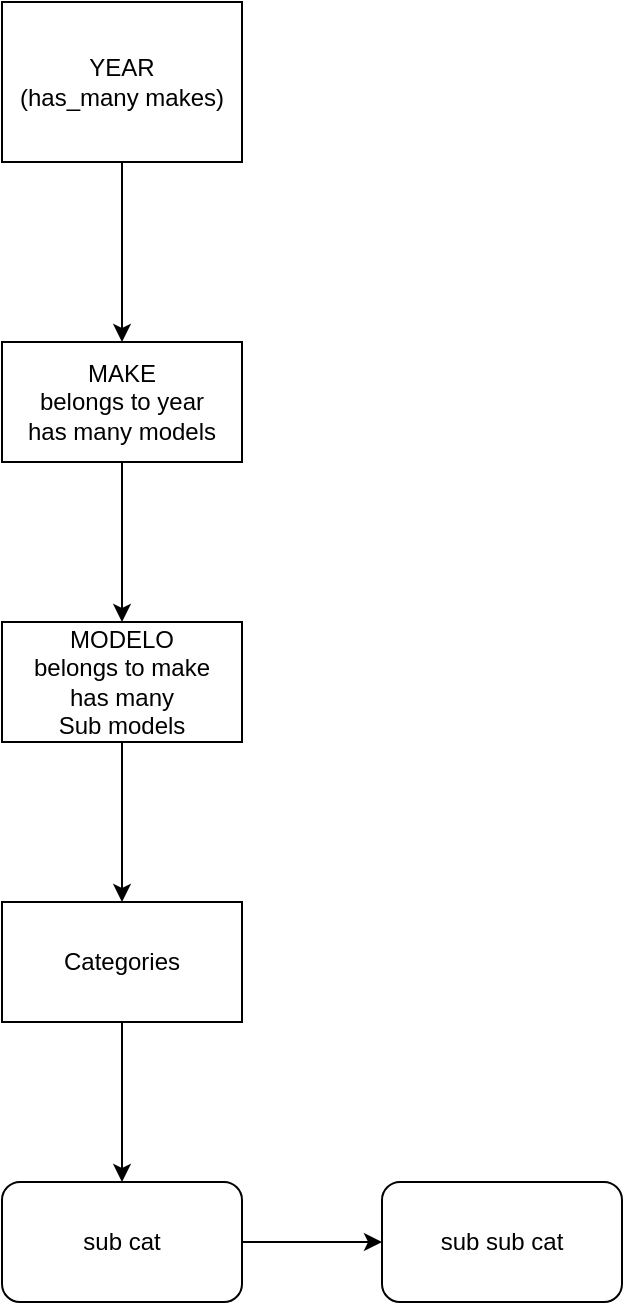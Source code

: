 <mxfile>
    <diagram id="7KuPh4hKRtOOvRmjBk-1" name="Page-1">
        <mxGraphModel dx="688" dy="681" grid="1" gridSize="10" guides="1" tooltips="1" connect="1" arrows="1" fold="1" page="1" pageScale="1" pageWidth="850" pageHeight="1100" math="0" shadow="0">
            <root>
                <mxCell id="0"/>
                <mxCell id="1" parent="0"/>
                <mxCell id="8" value="" style="edgeStyle=none;html=1;" edge="1" parent="1" source="2" target="7">
                    <mxGeometry relative="1" as="geometry"/>
                </mxCell>
                <mxCell id="2" value="YEAR&lt;br&gt;(has_many makes)" style="whiteSpace=wrap;html=1;" vertex="1" parent="1">
                    <mxGeometry x="100" y="100" width="120" height="80" as="geometry"/>
                </mxCell>
                <mxCell id="10" value="" style="edgeStyle=none;html=1;" edge="1" parent="1" source="7" target="9">
                    <mxGeometry relative="1" as="geometry"/>
                </mxCell>
                <mxCell id="7" value="MAKE&lt;br&gt;belongs to year&lt;br&gt;has many models" style="whiteSpace=wrap;html=1;" vertex="1" parent="1">
                    <mxGeometry x="100" y="270" width="120" height="60" as="geometry"/>
                </mxCell>
                <mxCell id="12" value="" style="edgeStyle=none;html=1;" edge="1" parent="1" source="9" target="11">
                    <mxGeometry relative="1" as="geometry"/>
                </mxCell>
                <mxCell id="9" value="MODELO&lt;br&gt;belongs to make&lt;br&gt;has many&lt;br&gt;Sub models" style="whiteSpace=wrap;html=1;" vertex="1" parent="1">
                    <mxGeometry x="100" y="410" width="120" height="60" as="geometry"/>
                </mxCell>
                <mxCell id="14" value="" style="edgeStyle=none;html=1;" edge="1" parent="1" source="11" target="13">
                    <mxGeometry relative="1" as="geometry"/>
                </mxCell>
                <mxCell id="11" value="Categories" style="whiteSpace=wrap;html=1;" vertex="1" parent="1">
                    <mxGeometry x="100" y="550" width="120" height="60" as="geometry"/>
                </mxCell>
                <mxCell id="16" value="" style="edgeStyle=none;html=1;" edge="1" parent="1" source="13" target="15">
                    <mxGeometry relative="1" as="geometry"/>
                </mxCell>
                <mxCell id="13" value="sub cat" style="rounded=1;whiteSpace=wrap;html=1;" vertex="1" parent="1">
                    <mxGeometry x="100" y="690" width="120" height="60" as="geometry"/>
                </mxCell>
                <mxCell id="15" value="sub sub cat" style="whiteSpace=wrap;html=1;rounded=1;" vertex="1" parent="1">
                    <mxGeometry x="290" y="690" width="120" height="60" as="geometry"/>
                </mxCell>
            </root>
        </mxGraphModel>
    </diagram>
</mxfile>